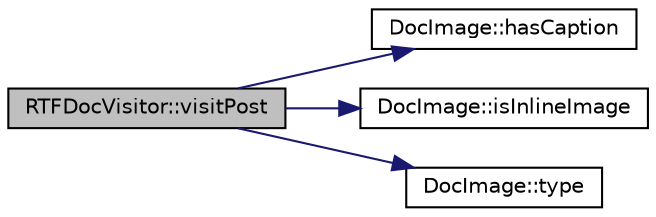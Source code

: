 digraph "RTFDocVisitor::visitPost"
{
 // LATEX_PDF_SIZE
  edge [fontname="Helvetica",fontsize="10",labelfontname="Helvetica",labelfontsize="10"];
  node [fontname="Helvetica",fontsize="10",shape=record];
  rankdir="LR";
  Node1 [label="RTFDocVisitor::visitPost",height=0.2,width=0.4,color="black", fillcolor="grey75", style="filled", fontcolor="black",tooltip=" "];
  Node1 -> Node2 [color="midnightblue",fontsize="10",style="solid"];
  Node2 [label="DocImage::hasCaption",height=0.2,width=0.4,color="black", fillcolor="white", style="filled",URL="$classDocImage.html#af627e9312a4cc758736ebaff6619990e",tooltip=" "];
  Node1 -> Node3 [color="midnightblue",fontsize="10",style="solid"];
  Node3 [label="DocImage::isInlineImage",height=0.2,width=0.4,color="black", fillcolor="white", style="filled",URL="$classDocImage.html#ae52199cbb5da4e10ccb3a9b53c4978ac",tooltip=" "];
  Node1 -> Node4 [color="midnightblue",fontsize="10",style="solid"];
  Node4 [label="DocImage::type",height=0.2,width=0.4,color="black", fillcolor="white", style="filled",URL="$classDocImage.html#a4a7abc635cfbbb0824b1a482b6cb42e9",tooltip=" "];
}
